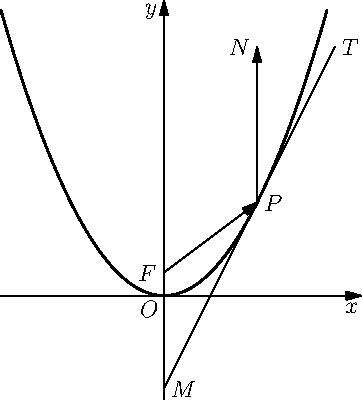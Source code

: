 size(200);
import graph;
import geometry;
real p=0.6;
real f(real x){return (1/2p)*x^2;}
draw(graph(f,-2.1,2.1),linewidth(1));
point F=(0,p/2);
real x=1.2;
point P=(x,f(x));
draw(F--P,Arrow());
real k=(1/p)*x;
pair T=(1,k);
point M=intersectionpoint(line(P,P+T),line((0,0),(0,1)));
draw(Label("$T$",EndPoint,align=E),M--P+T);

draw(Label("$N$",EndPoint,align=W),P--P+2(0,1),Arrow());
label("$P$",P,E);
label("$M$",M,E);
label("$F$",F,W);
label("$O$",(0,0),SW);
axes("$x$","$y$",Arrow());
